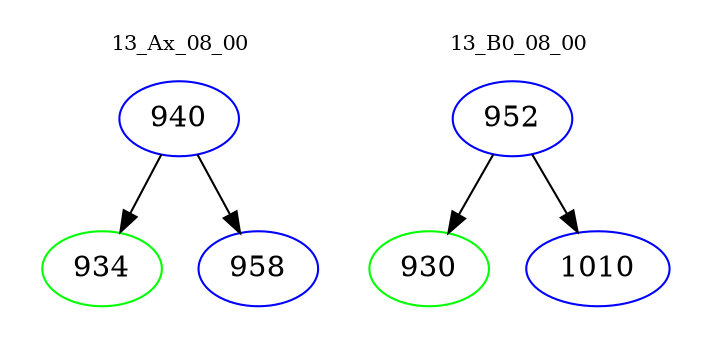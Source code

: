 digraph{
subgraph cluster_0 {
color = white
label = "13_Ax_08_00";
fontsize=10;
T0_940 [label="940", color="blue"]
T0_940 -> T0_934 [color="black"]
T0_934 [label="934", color="green"]
T0_940 -> T0_958 [color="black"]
T0_958 [label="958", color="blue"]
}
subgraph cluster_1 {
color = white
label = "13_B0_08_00";
fontsize=10;
T1_952 [label="952", color="blue"]
T1_952 -> T1_930 [color="black"]
T1_930 [label="930", color="green"]
T1_952 -> T1_1010 [color="black"]
T1_1010 [label="1010", color="blue"]
}
}
